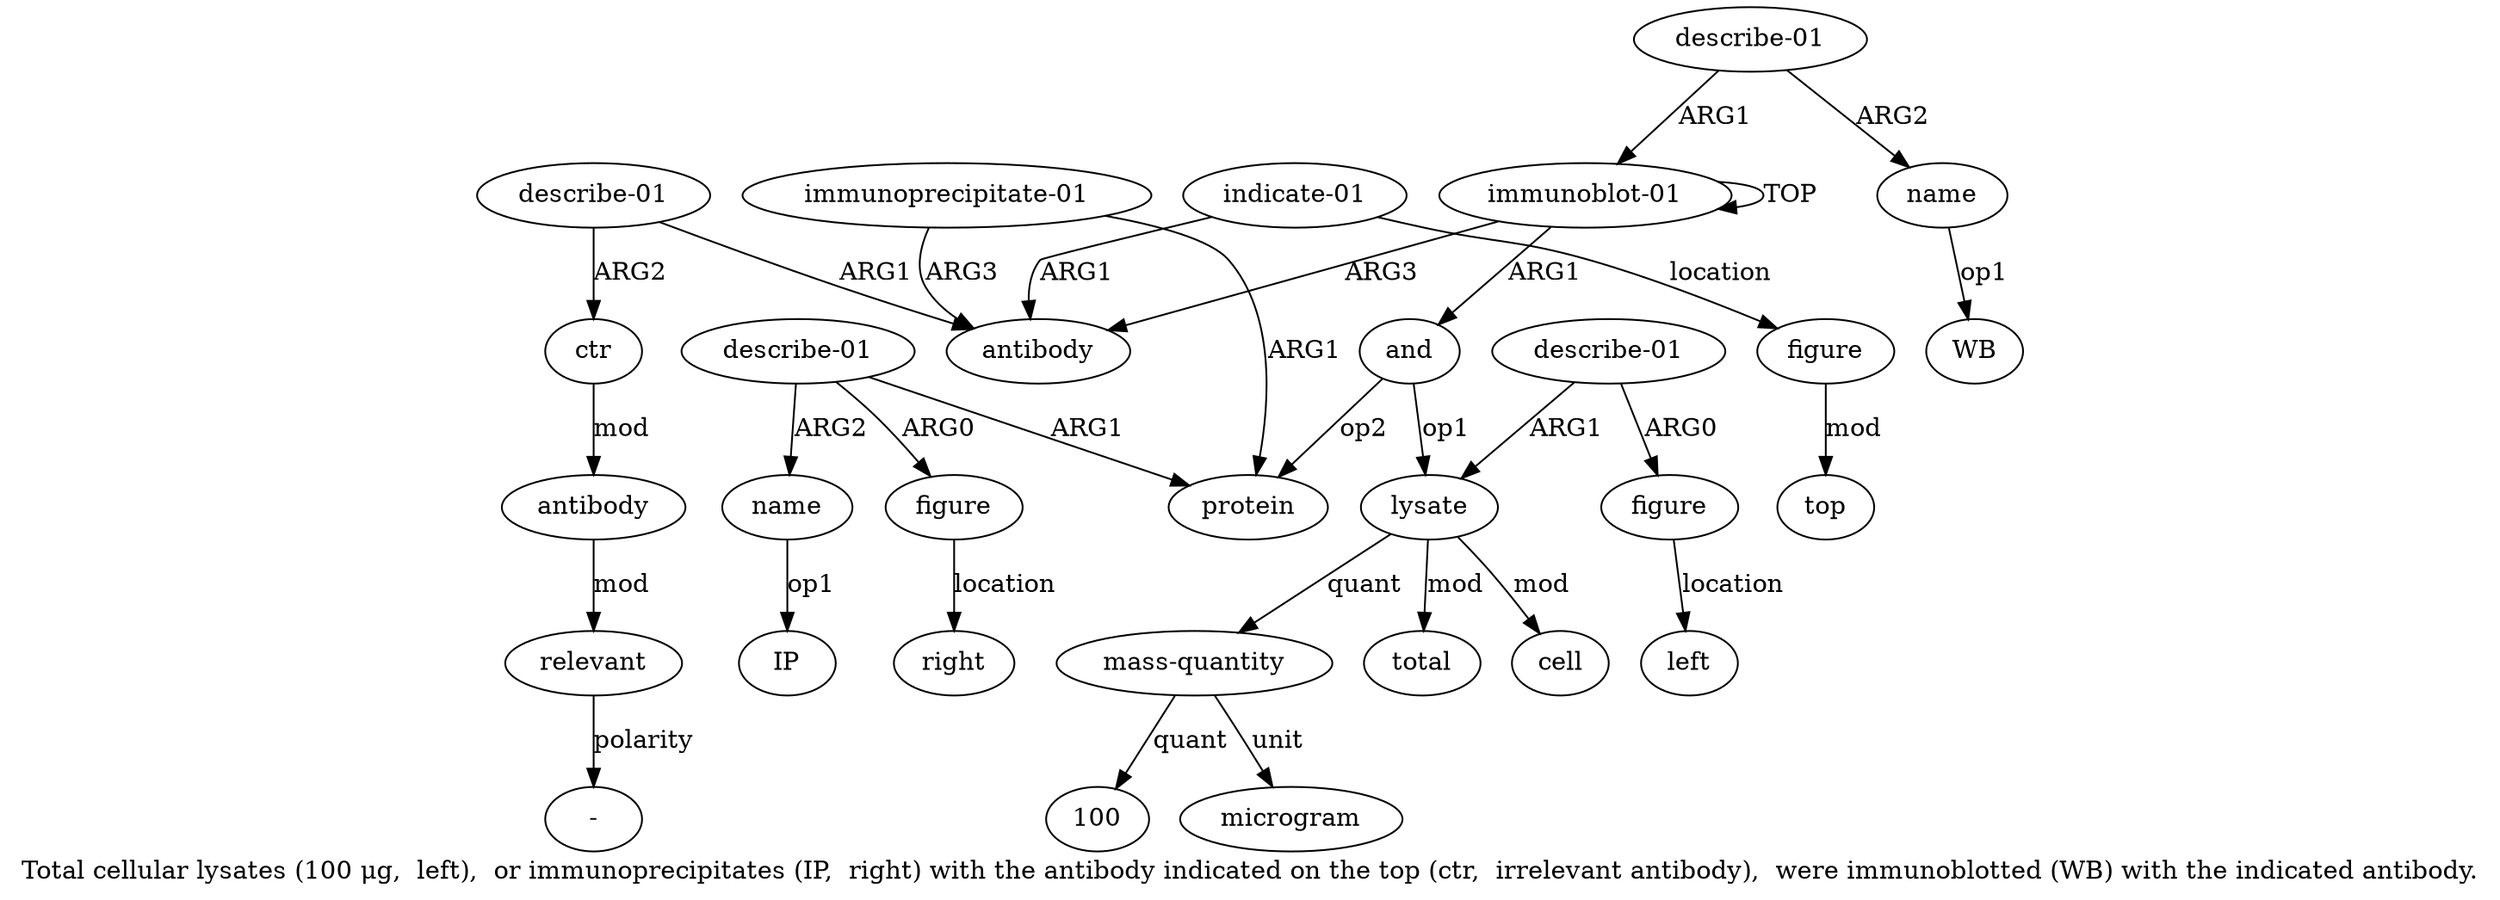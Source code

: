 digraph  {
	graph [label="Total cellular lysates (100 μg,  left),  or immunoprecipitates (IP,  right) with the antibody indicated on the top (ctr,  irrelevant \
antibody),  were immunoblotted (WB) with the indicated antibody."];
	node [label="\N"];
	a20	 [color=black,
		gold_ind=20,
		gold_label="describe-01",
		label="describe-01",
		test_ind=20,
		test_label="describe-01"];
	a21	 [color=black,
		gold_ind=21,
		gold_label=ctr,
		label=ctr,
		test_ind=21,
		test_label=ctr];
	a20 -> a21 [key=0,
	color=black,
	gold_label=ARG2,
	label=ARG2,
	test_label=ARG2];
a16 [color=black,
	gold_ind=16,
	gold_label=antibody,
	label=antibody,
	test_ind=16,
	test_label=antibody];
a20 -> a16 [key=0,
color=black,
gold_label=ARG1,
label=ARG1,
test_label=ARG1];
a22 [color=black,
gold_ind=22,
gold_label=antibody,
label=antibody,
test_ind=22,
test_label=antibody];
a21 -> a22 [key=0,
color=black,
gold_label=mod,
label=mod,
test_label=mod];
a23 [color=black,
gold_ind=23,
gold_label=relevant,
label=relevant,
test_ind=23,
test_label=relevant];
a22 -> a23 [key=0,
color=black,
gold_label=mod,
label=mod,
test_label=mod];
"a23 -" [color=black,
gold_ind=-1,
gold_label="-",
label="-",
test_ind=-1,
test_label="-"];
a23 -> "a23 -" [key=0,
color=black,
gold_label=polarity,
label=polarity,
test_label=polarity];
a24 [color=black,
gold_ind=24,
gold_label="describe-01",
label="describe-01",
test_ind=24,
test_label="describe-01"];
a25 [color=black,
gold_ind=25,
gold_label=name,
label=name,
test_ind=25,
test_label=name];
a24 -> a25 [key=0,
color=black,
gold_label=ARG2,
label=ARG2,
test_label=ARG2];
a0 [color=black,
gold_ind=0,
gold_label="immunoblot-01",
label="immunoblot-01",
test_ind=0,
test_label="immunoblot-01"];
a24 -> a0 [key=0,
color=black,
gold_label=ARG1,
label=ARG1,
test_label=ARG1];
"a25 WB" [color=black,
gold_ind=-1,
gold_label=WB,
label=WB,
test_ind=-1,
test_label=WB];
a25 -> "a25 WB" [key=0,
color=black,
gold_label=op1,
label=op1,
test_label=op1];
a15 [color=black,
gold_ind=15,
gold_label="immunoprecipitate-01",
label="immunoprecipitate-01",
test_ind=15,
test_label="immunoprecipitate-01"];
a15 -> a16 [key=0,
color=black,
gold_label=ARG3,
label=ARG3,
test_label=ARG3];
a10 [color=black,
gold_ind=10,
gold_label=protein,
label=protein,
test_ind=10,
test_label=protein];
a15 -> a10 [key=0,
color=black,
gold_label=ARG1,
label=ARG1,
test_label=ARG1];
a14 [color=black,
gold_ind=14,
gold_label=name,
label=name,
test_ind=14,
test_label=name];
"a14 IP" [color=black,
gold_ind=-1,
gold_label=IP,
label=IP,
test_ind=-1,
test_label=IP];
a14 -> "a14 IP" [key=0,
color=black,
gold_label=op1,
label=op1,
test_label=op1];
a17 [color=black,
gold_ind=17,
gold_label="indicate-01",
label="indicate-01",
test_ind=17,
test_label="indicate-01"];
a17 -> a16 [key=0,
color=black,
gold_label=ARG1,
label=ARG1,
test_label=ARG1];
a18 [color=black,
gold_ind=18,
gold_label=figure,
label=figure,
test_ind=18,
test_label=figure];
a17 -> a18 [key=0,
color=black,
gold_label=location,
label=location,
test_label=location];
a11 [color=black,
gold_ind=11,
gold_label="describe-01",
label="describe-01",
test_ind=11,
test_label="describe-01"];
a11 -> a14 [key=0,
color=black,
gold_label=ARG2,
label=ARG2,
test_label=ARG2];
a11 -> a10 [key=0,
color=black,
gold_label=ARG1,
label=ARG1,
test_label=ARG1];
a12 [color=black,
gold_ind=12,
gold_label=figure,
label=figure,
test_ind=12,
test_label=figure];
a11 -> a12 [key=0,
color=black,
gold_label=ARG0,
label=ARG0,
test_label=ARG0];
a13 [color=black,
gold_ind=13,
gold_label=right,
label=right,
test_ind=13,
test_label=right];
a12 -> a13 [key=0,
color=black,
gold_label=location,
label=location,
test_label=location];
"a4 100" [color=black,
gold_ind=-1,
gold_label=100,
label=100,
test_ind=-1,
test_label=100];
a19 [color=black,
gold_ind=19,
gold_label=top,
label=top,
test_ind=19,
test_label=top];
a18 -> a19 [key=0,
color=black,
gold_label=mod,
label=mod,
test_label=mod];
a1 [color=black,
gold_ind=1,
gold_label=and,
label=and,
test_ind=1,
test_label=and];
a1 -> a10 [key=0,
color=black,
gold_label=op2,
label=op2,
test_label=op2];
a2 [color=black,
gold_ind=2,
gold_label=lysate,
label=lysate,
test_ind=2,
test_label=lysate];
a1 -> a2 [key=0,
color=black,
gold_label=op1,
label=op1,
test_label=op1];
a0 -> a16 [key=0,
color=black,
gold_label=ARG3,
label=ARG3,
test_label=ARG3];
a0 -> a1 [key=0,
color=black,
gold_label=ARG1,
label=ARG1,
test_label=ARG1];
a0 -> a0 [key=0,
color=black,
gold_label=TOP,
label=TOP,
test_label=TOP];
a3 [color=black,
gold_ind=3,
gold_label=cell,
label=cell,
test_ind=3,
test_label=cell];
a2 -> a3 [key=0,
color=black,
gold_label=mod,
label=mod,
test_label=mod];
a4 [color=black,
gold_ind=4,
gold_label="mass-quantity",
label="mass-quantity",
test_ind=4,
test_label="mass-quantity"];
a2 -> a4 [key=0,
color=black,
gold_label=quant,
label=quant,
test_label=quant];
a9 [color=black,
gold_ind=9,
gold_label=total,
label=total,
test_ind=9,
test_label=total];
a2 -> a9 [key=0,
color=black,
gold_label=mod,
label=mod,
test_label=mod];
a5 [color=black,
gold_ind=5,
gold_label=microgram,
label=microgram,
test_ind=5,
test_label=microgram];
a4 -> "a4 100" [key=0,
color=black,
gold_label=quant,
label=quant,
test_label=quant];
a4 -> a5 [key=0,
color=black,
gold_label=unit,
label=unit,
test_label=unit];
a7 [color=black,
gold_ind=7,
gold_label=figure,
label=figure,
test_ind=7,
test_label=figure];
a8 [color=black,
gold_ind=8,
gold_label=left,
label=left,
test_ind=8,
test_label=left];
a7 -> a8 [key=0,
color=black,
gold_label=location,
label=location,
test_label=location];
a6 [color=black,
gold_ind=6,
gold_label="describe-01",
label="describe-01",
test_ind=6,
test_label="describe-01"];
a6 -> a2 [key=0,
color=black,
gold_label=ARG1,
label=ARG1,
test_label=ARG1];
a6 -> a7 [key=0,
color=black,
gold_label=ARG0,
label=ARG0,
test_label=ARG0];
}
